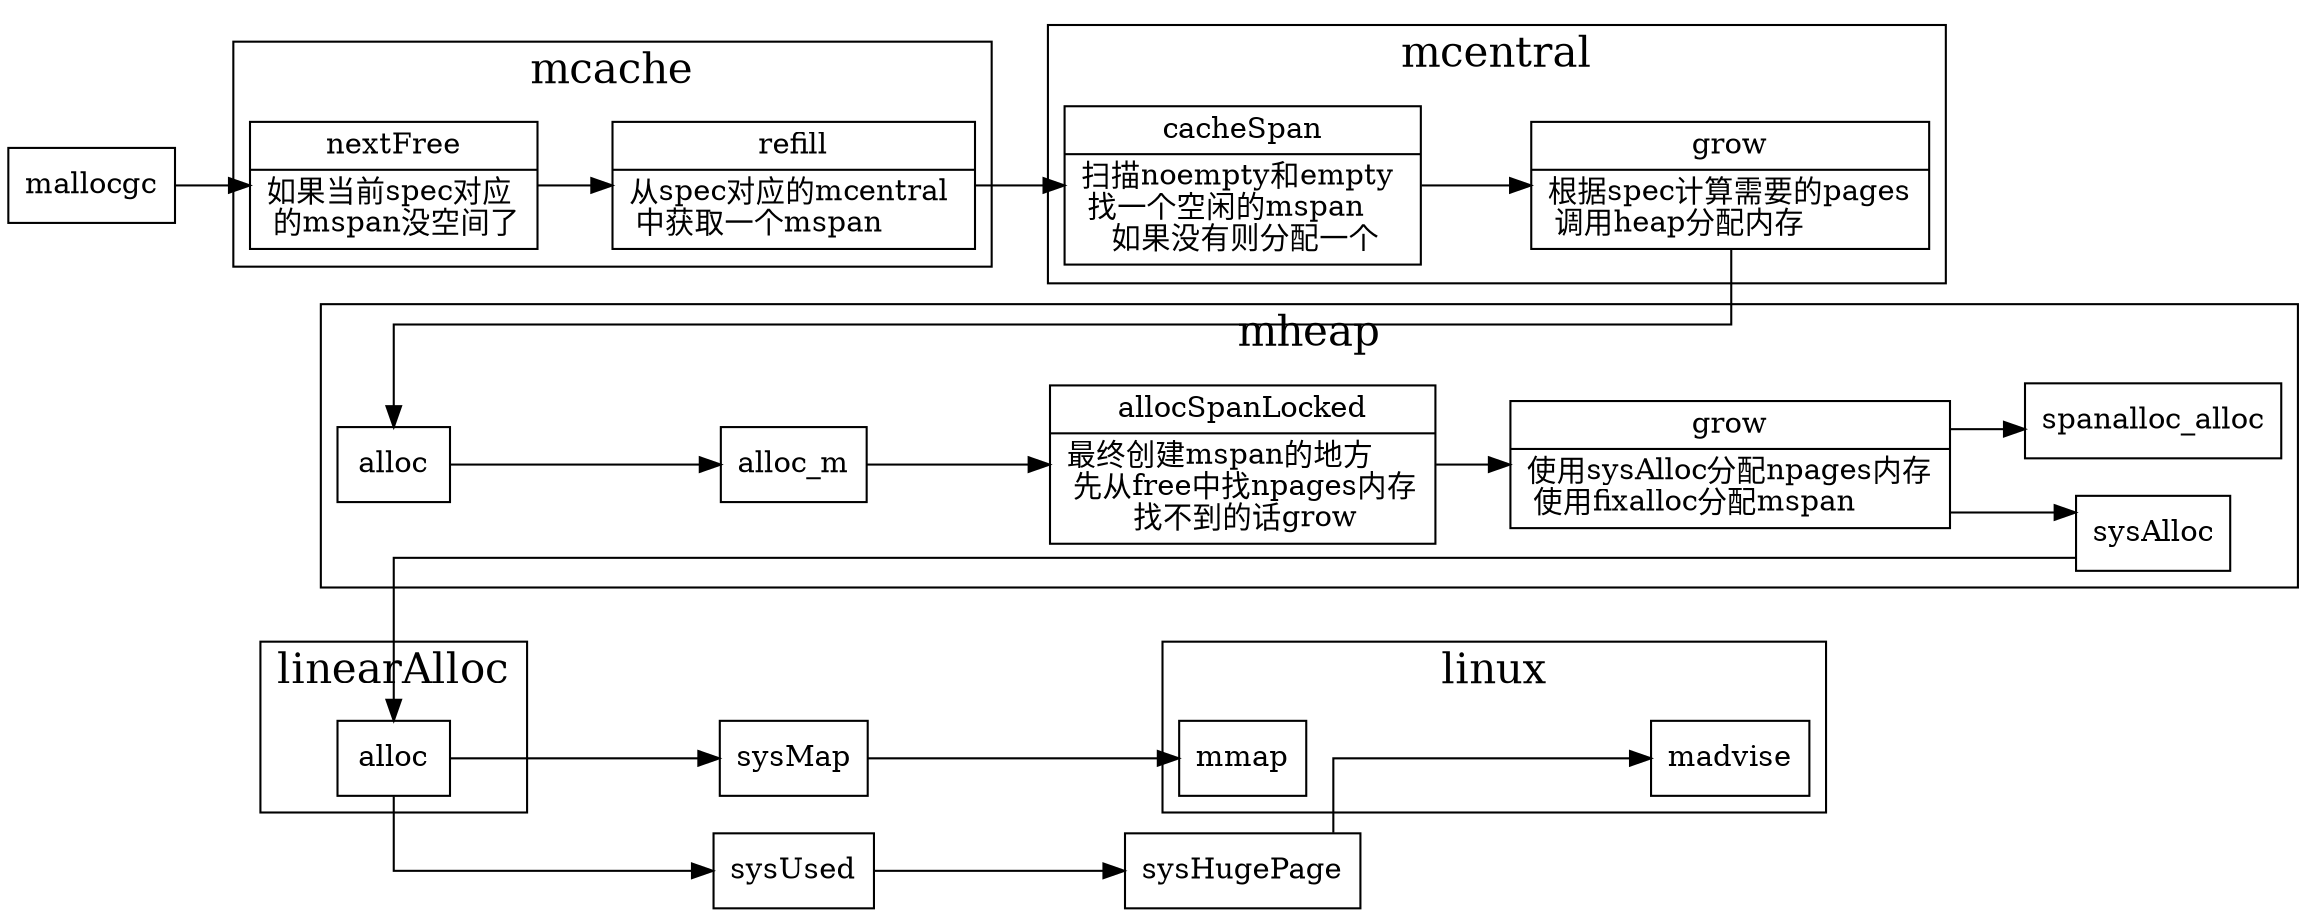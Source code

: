 digraph mspancreate {
  node[shape=box];
  newrank=true;
  rankdir=LR;
  edge[weight=5];
  splines = ortho;
  subgraph cluster_mcache {
    graph[label="mcache";fontsize=20;];
    nextFree[shape="record";
      label="{{
        nextFree|
          如果当前spec对应\l 
          的mspan没空间了\l
      }}";
    ];
    refill[shape="record";
      label="{{
        refill|
          从spec对应的mcentral \l 
          中获取一个mspan\l
      }}";
    ];
    nextFree -> refill;
  }
  subgraph cluster_mcentral {
    graph[label="mcentral";fontsize=20;];
    cacheSpan[shape="record";
      label="{{
        cacheSpan|
          扫描noempty和empty \l 
          找一个空闲的mspan\l
          如果没有则分配一个
      }}";
    ];
    mcentral_grow[shape="record";
      label="{{
        grow|
          根据spec计算需要的pages\l
          调用heap分配内存\l
      }}";
    ];
    cacheSpan -> mcentral_grow;
  }
  subgraph cluster_mheap {
    graph[label="mheap";fontsize=20;];
    allocSpanLocked[shape="record";
      label="{{
        allocSpanLocked|
          最终创建mspan的地方\l
          先从free中找npages内存\l 
          找不到的话grow
      }}";
    ];
    grow[shape="record";
      label="{{
        grow|
          使用sysAlloc分配npages内存\l
          使用fixalloc分配mspan\l
      }}";
    ];
    alloc -> alloc_m -> allocSpanLocked -> grow;
    grow -> {
      sysAlloc;
      spanalloc_alloc;
    };
  }
  subgraph cluster_linearAlloc {
    graph[label="linearAlloc";fontsize=20;];
    linear_alloc[label="alloc"]
  }
  linear_alloc -> {
    sysMap;
    sysUsed;
  }
  subgraph cluster_linux{
    graph[label="linux";fontsize=20;];
    mmap;
    madvise;
  }

  sysMap -> mmap;
  sysUsed -> sysHugePage;
  sysHugePage -> madvise;

  mallocgc-> nextFree;
  refill -> cacheSpan;
  {rank=same; alloc; nextFree;linear_alloc};
  edge[weight=1];
  mcentral_grow -> alloc;
  sysAlloc -> linear_alloc;
}
